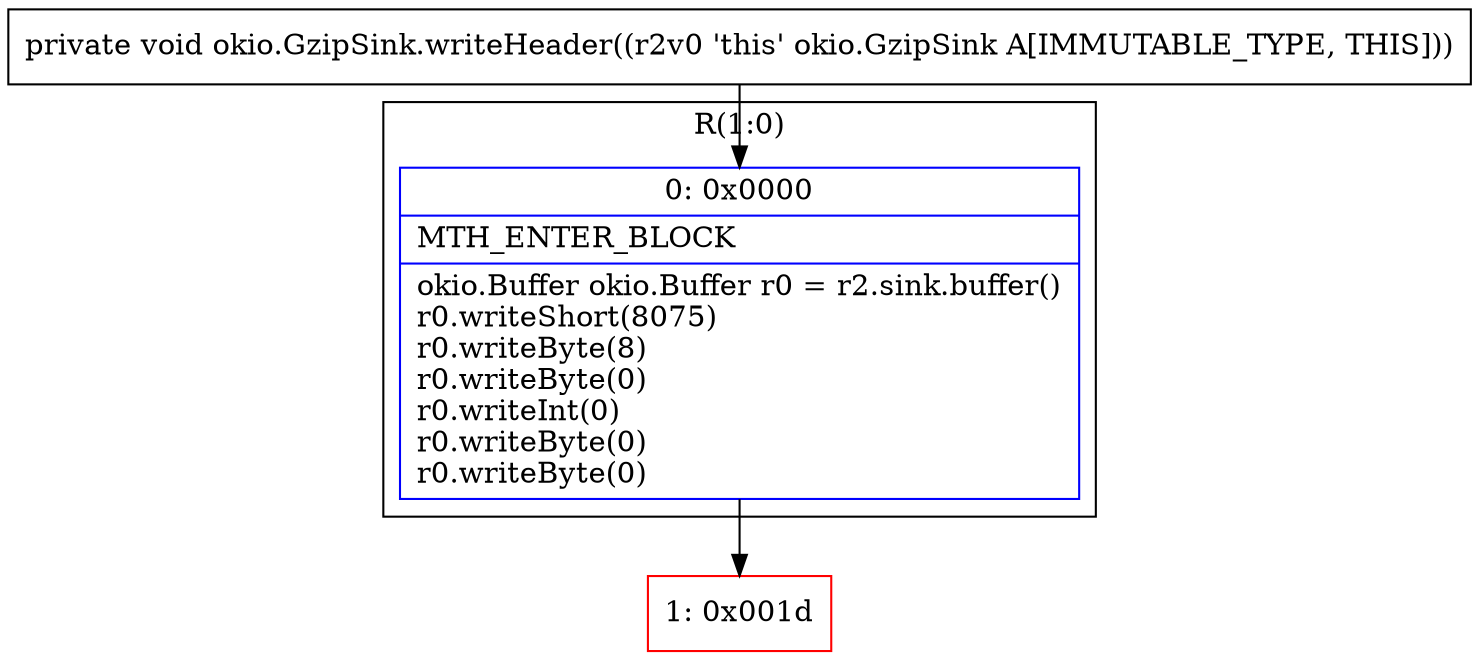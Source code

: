 digraph "CFG forokio.GzipSink.writeHeader()V" {
subgraph cluster_Region_2009933231 {
label = "R(1:0)";
node [shape=record,color=blue];
Node_0 [shape=record,label="{0\:\ 0x0000|MTH_ENTER_BLOCK\l|okio.Buffer okio.Buffer r0 = r2.sink.buffer()\lr0.writeShort(8075)\lr0.writeByte(8)\lr0.writeByte(0)\lr0.writeInt(0)\lr0.writeByte(0)\lr0.writeByte(0)\l}"];
}
Node_1 [shape=record,color=red,label="{1\:\ 0x001d}"];
MethodNode[shape=record,label="{private void okio.GzipSink.writeHeader((r2v0 'this' okio.GzipSink A[IMMUTABLE_TYPE, THIS])) }"];
MethodNode -> Node_0;
Node_0 -> Node_1;
}


